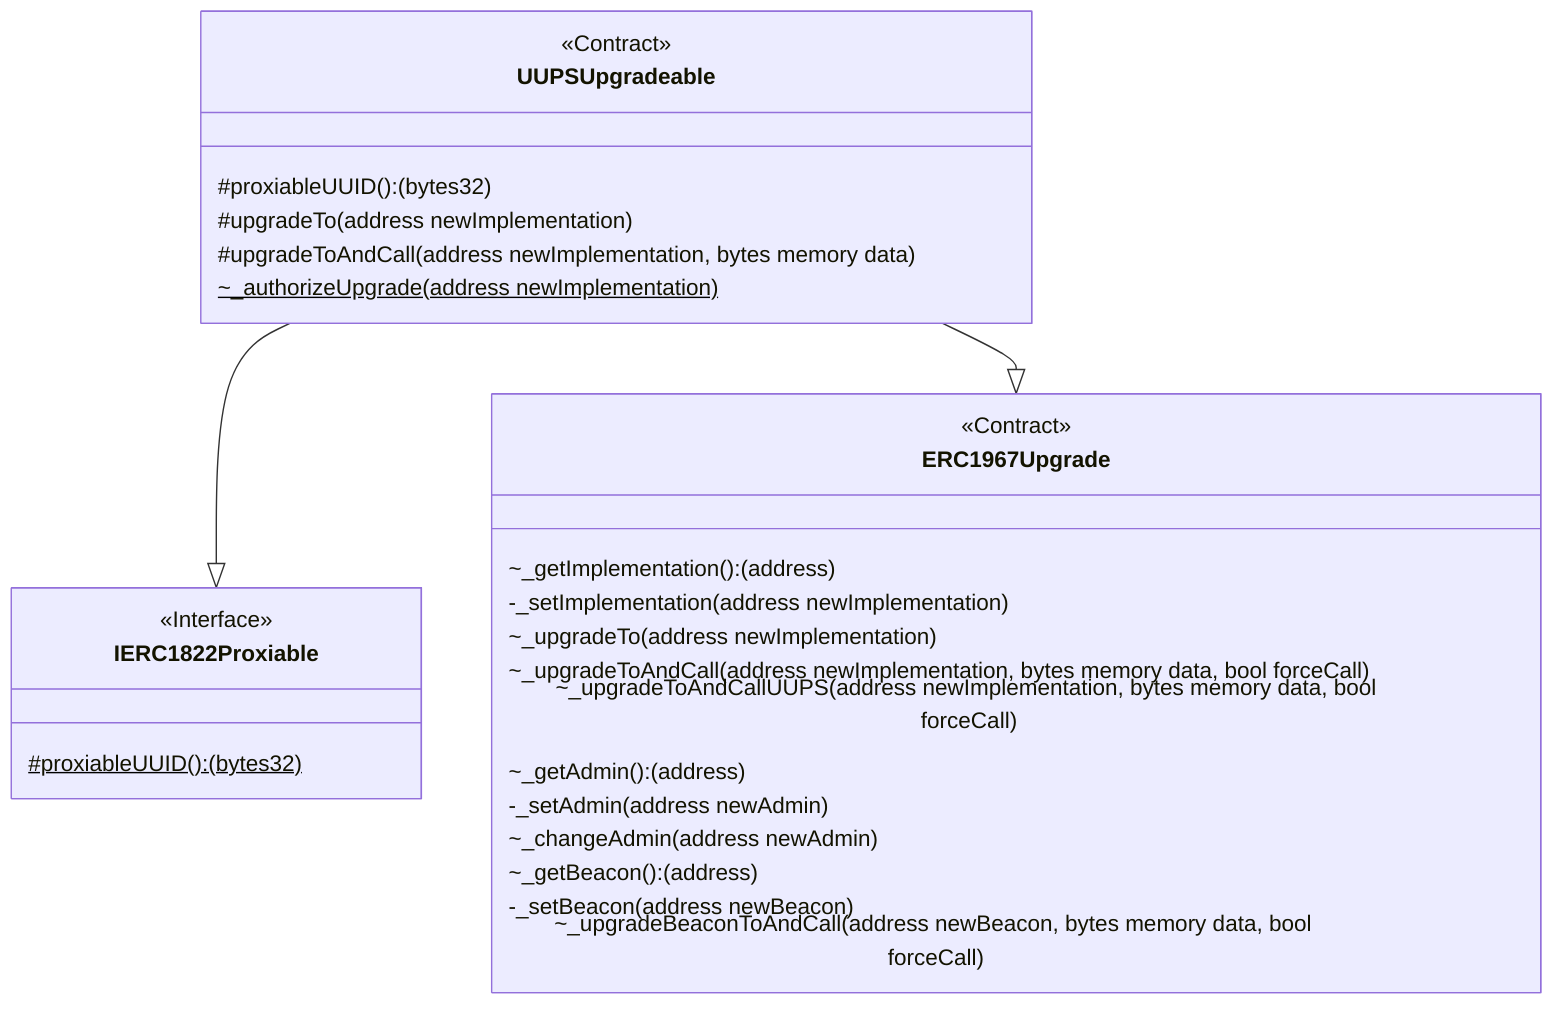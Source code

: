 classDiagram
  %% 876:3346:3
  class UUPSUpgradeable {
    <<Contract>>
    #proxiableUUID(): (bytes32)
    #upgradeTo(address newImplementation)
    #upgradeToAndCall(address newImplementation, bytes memory data)
    ~_authorizeUpgrade(address newImplementation)$
  }
  
  UUPSUpgradeable --|> IERC1822Proxiable
  
  %% 342:536:0
  class IERC1822Proxiable {
    <<Interface>>
    #proxiableUUID(): (bytes32)$
  }
  
  UUPSUpgradeable --|> ERC1967Upgrade
  
  %% 529:5984:1
  class ERC1967Upgrade {
    <<Contract>>
    ~_getImplementation(): (address)
    -_setImplementation(address newImplementation)
    ~_upgradeTo(address newImplementation)
    ~_upgradeToAndCall(address newImplementation, bytes memory data, bool forceCall)
    ~_upgradeToAndCallUUPS(address newImplementation, bytes memory data, bool forceCall)
    ~_getAdmin(): (address)
    -_setAdmin(address newAdmin)
    ~_changeAdmin(address newAdmin)
    ~_getBeacon(): (address)
    -_setBeacon(address newBeacon)
    ~_upgradeBeaconToAndCall(address newBeacon, bytes memory data, bool forceCall)
  }